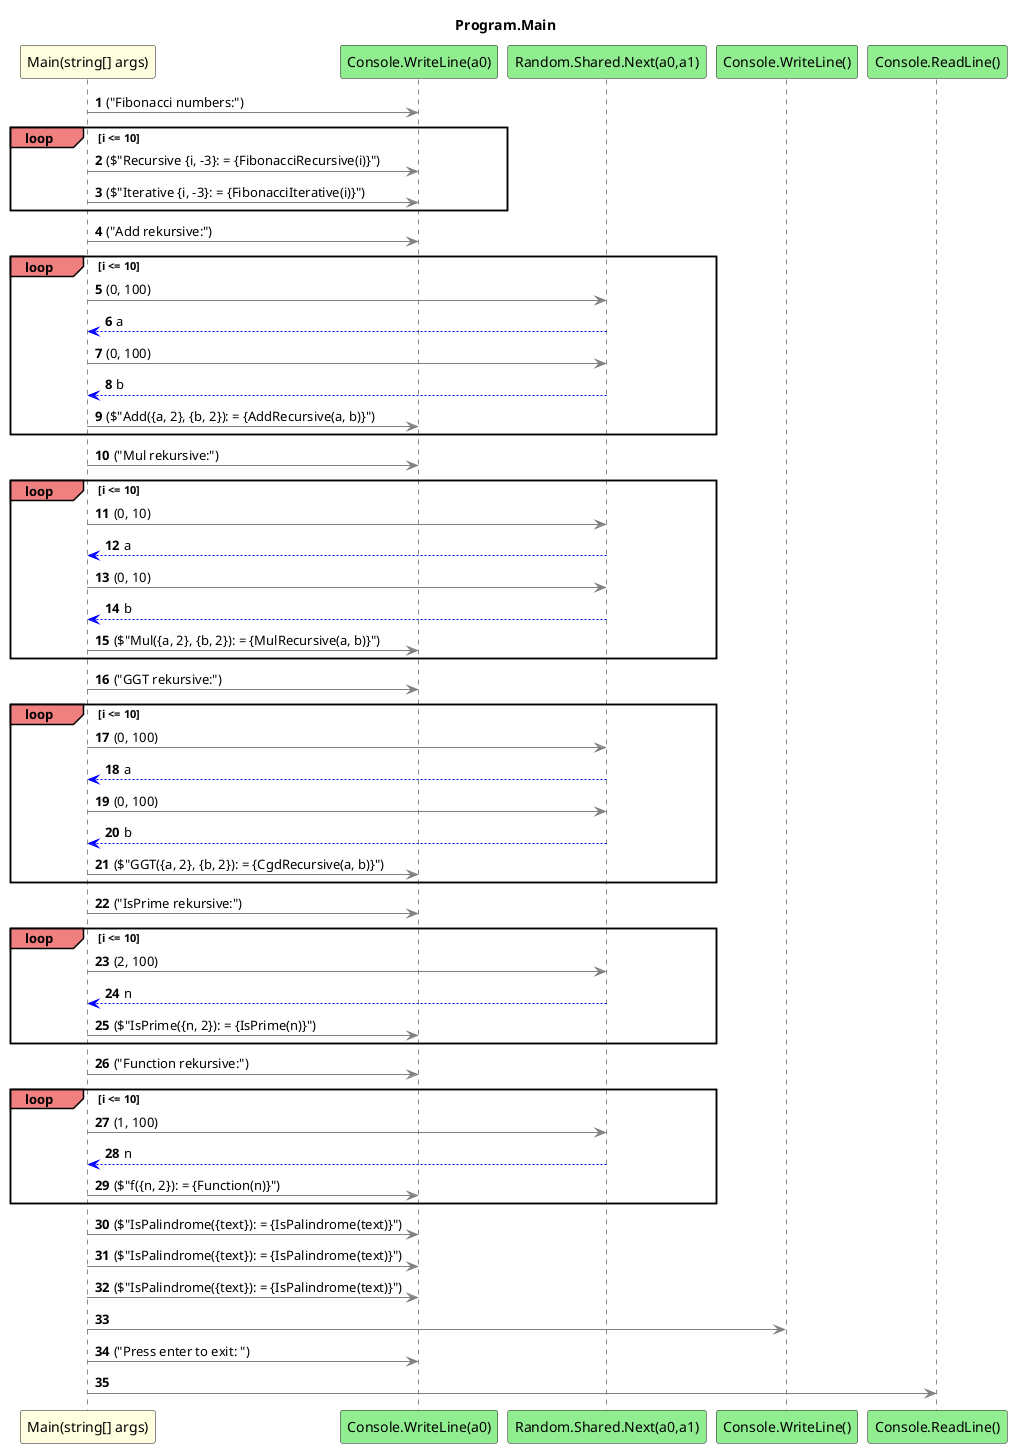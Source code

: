 @startuml Program.Main
title Program.Main
participant "Main(string[] args)" as Main_p0 #LightYellow
participant "Console.WriteLine(a0)" as Console_WriteLine_a0 #LightGreen
participant "Random.Shared.Next(a0,a1)" as Random_Shared_Next_a0_a1 #LightGreen
participant "Console.WriteLine()" as Console_WriteLine #LightGreen
participant "Console.ReadLine()" as Console_ReadLine #LightGreen
autonumber
Main_p0 -[#grey]> Console_WriteLine_a0 : ("Fibonacci numbers:")
loop#LightCoral i <= 10
    Main_p0 -[#grey]> Console_WriteLine_a0 : ($"Recursive {i, -3}: = {FibonacciRecursive(i)}")
    Main_p0 -[#grey]> Console_WriteLine_a0 : ($"Iterative {i, -3}: = {FibonacciIterative(i)}")
end
Main_p0 -[#grey]> Console_WriteLine_a0 : ("Add rekursive:")
loop#LightCoral i <= 10
    Main_p0 -[#grey]> Random_Shared_Next_a0_a1 : (0, 100)
    Random_Shared_Next_a0_a1 -[#blue]-> Main_p0 : a
    Main_p0 -[#grey]> Random_Shared_Next_a0_a1 : (0, 100)
    Random_Shared_Next_a0_a1 -[#blue]-> Main_p0 : b
    Main_p0 -[#grey]> Console_WriteLine_a0 : ($"Add({a, 2}, {b, 2}): = {AddRecursive(a, b)}")
end
Main_p0 -[#grey]> Console_WriteLine_a0 : ("Mul rekursive:")
loop#LightCoral i <= 10
    Main_p0 -[#grey]> Random_Shared_Next_a0_a1 : (0, 10)
    Random_Shared_Next_a0_a1 -[#blue]-> Main_p0 : a
    Main_p0 -[#grey]> Random_Shared_Next_a0_a1 : (0, 10)
    Random_Shared_Next_a0_a1 -[#blue]-> Main_p0 : b
    Main_p0 -[#grey]> Console_WriteLine_a0 : ($"Mul({a, 2}, {b, 2}): = {MulRecursive(a, b)}")
end
Main_p0 -[#grey]> Console_WriteLine_a0 : ("GGT rekursive:")
loop#LightCoral i <= 10
    Main_p0 -[#grey]> Random_Shared_Next_a0_a1 : (0, 100)
    Random_Shared_Next_a0_a1 -[#blue]-> Main_p0 : a
    Main_p0 -[#grey]> Random_Shared_Next_a0_a1 : (0, 100)
    Random_Shared_Next_a0_a1 -[#blue]-> Main_p0 : b
    Main_p0 -[#grey]> Console_WriteLine_a0 : ($"GGT({a, 2}, {b, 2}): = {CgdRecursive(a, b)}")
end
Main_p0 -[#grey]> Console_WriteLine_a0 : ("IsPrime rekursive:")
loop#LightCoral i <= 10
    Main_p0 -[#grey]> Random_Shared_Next_a0_a1 : (2, 100)
    Random_Shared_Next_a0_a1 -[#blue]-> Main_p0 : n
    Main_p0 -[#grey]> Console_WriteLine_a0 : ($"IsPrime({n, 2}): = {IsPrime(n)}")
end
Main_p0 -[#grey]> Console_WriteLine_a0 : ("Function rekursive:")
loop#LightCoral i <= 10
    Main_p0 -[#grey]> Random_Shared_Next_a0_a1 : (1, 100)
    Random_Shared_Next_a0_a1 -[#blue]-> Main_p0 : n
    Main_p0 -[#grey]> Console_WriteLine_a0 : ($"f({n, 2}): = {Function(n)}")
end
Main_p0 -[#grey]> Console_WriteLine_a0 : ($"IsPalindrome({text}): = {IsPalindrome(text)}")
Main_p0 -[#grey]> Console_WriteLine_a0 : ($"IsPalindrome({text}): = {IsPalindrome(text)}")
Main_p0 -[#grey]> Console_WriteLine_a0 : ($"IsPalindrome({text}): = {IsPalindrome(text)}")
Main_p0 -[#grey]> Console_WriteLine
Main_p0 -[#grey]> Console_WriteLine_a0 : ("Press enter to exit: ")
Main_p0 -[#grey]> Console_ReadLine
@enduml
